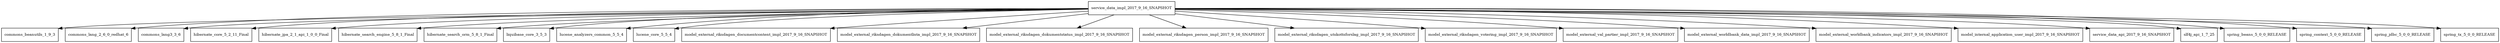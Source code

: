 digraph service_data_impl_2017_9_16_SNAPSHOT_dependencies {
  node [shape = box, fontsize=10.0];
  service_data_impl_2017_9_16_SNAPSHOT -> commons_beanutils_1_9_3;
  service_data_impl_2017_9_16_SNAPSHOT -> commons_lang_2_6_0_redhat_6;
  service_data_impl_2017_9_16_SNAPSHOT -> commons_lang3_3_6;
  service_data_impl_2017_9_16_SNAPSHOT -> hibernate_core_5_2_11_Final;
  service_data_impl_2017_9_16_SNAPSHOT -> hibernate_jpa_2_1_api_1_0_0_Final;
  service_data_impl_2017_9_16_SNAPSHOT -> hibernate_search_engine_5_8_1_Final;
  service_data_impl_2017_9_16_SNAPSHOT -> hibernate_search_orm_5_8_1_Final;
  service_data_impl_2017_9_16_SNAPSHOT -> liquibase_core_3_5_3;
  service_data_impl_2017_9_16_SNAPSHOT -> lucene_analyzers_common_5_5_4;
  service_data_impl_2017_9_16_SNAPSHOT -> lucene_core_5_5_4;
  service_data_impl_2017_9_16_SNAPSHOT -> model_external_riksdagen_documentcontent_impl_2017_9_16_SNAPSHOT;
  service_data_impl_2017_9_16_SNAPSHOT -> model_external_riksdagen_dokumentlista_impl_2017_9_16_SNAPSHOT;
  service_data_impl_2017_9_16_SNAPSHOT -> model_external_riksdagen_dokumentstatus_impl_2017_9_16_SNAPSHOT;
  service_data_impl_2017_9_16_SNAPSHOT -> model_external_riksdagen_person_impl_2017_9_16_SNAPSHOT;
  service_data_impl_2017_9_16_SNAPSHOT -> model_external_riksdagen_utskottsforslag_impl_2017_9_16_SNAPSHOT;
  service_data_impl_2017_9_16_SNAPSHOT -> model_external_riksdagen_votering_impl_2017_9_16_SNAPSHOT;
  service_data_impl_2017_9_16_SNAPSHOT -> model_external_val_partier_impl_2017_9_16_SNAPSHOT;
  service_data_impl_2017_9_16_SNAPSHOT -> model_external_worldbank_data_impl_2017_9_16_SNAPSHOT;
  service_data_impl_2017_9_16_SNAPSHOT -> model_external_worldbank_indicators_impl_2017_9_16_SNAPSHOT;
  service_data_impl_2017_9_16_SNAPSHOT -> model_internal_application_user_impl_2017_9_16_SNAPSHOT;
  service_data_impl_2017_9_16_SNAPSHOT -> service_data_api_2017_9_16_SNAPSHOT;
  service_data_impl_2017_9_16_SNAPSHOT -> slf4j_api_1_7_25;
  service_data_impl_2017_9_16_SNAPSHOT -> spring_beans_5_0_0_RELEASE;
  service_data_impl_2017_9_16_SNAPSHOT -> spring_context_5_0_0_RELEASE;
  service_data_impl_2017_9_16_SNAPSHOT -> spring_jdbc_5_0_0_RELEASE;
  service_data_impl_2017_9_16_SNAPSHOT -> spring_tx_5_0_0_RELEASE;
}
